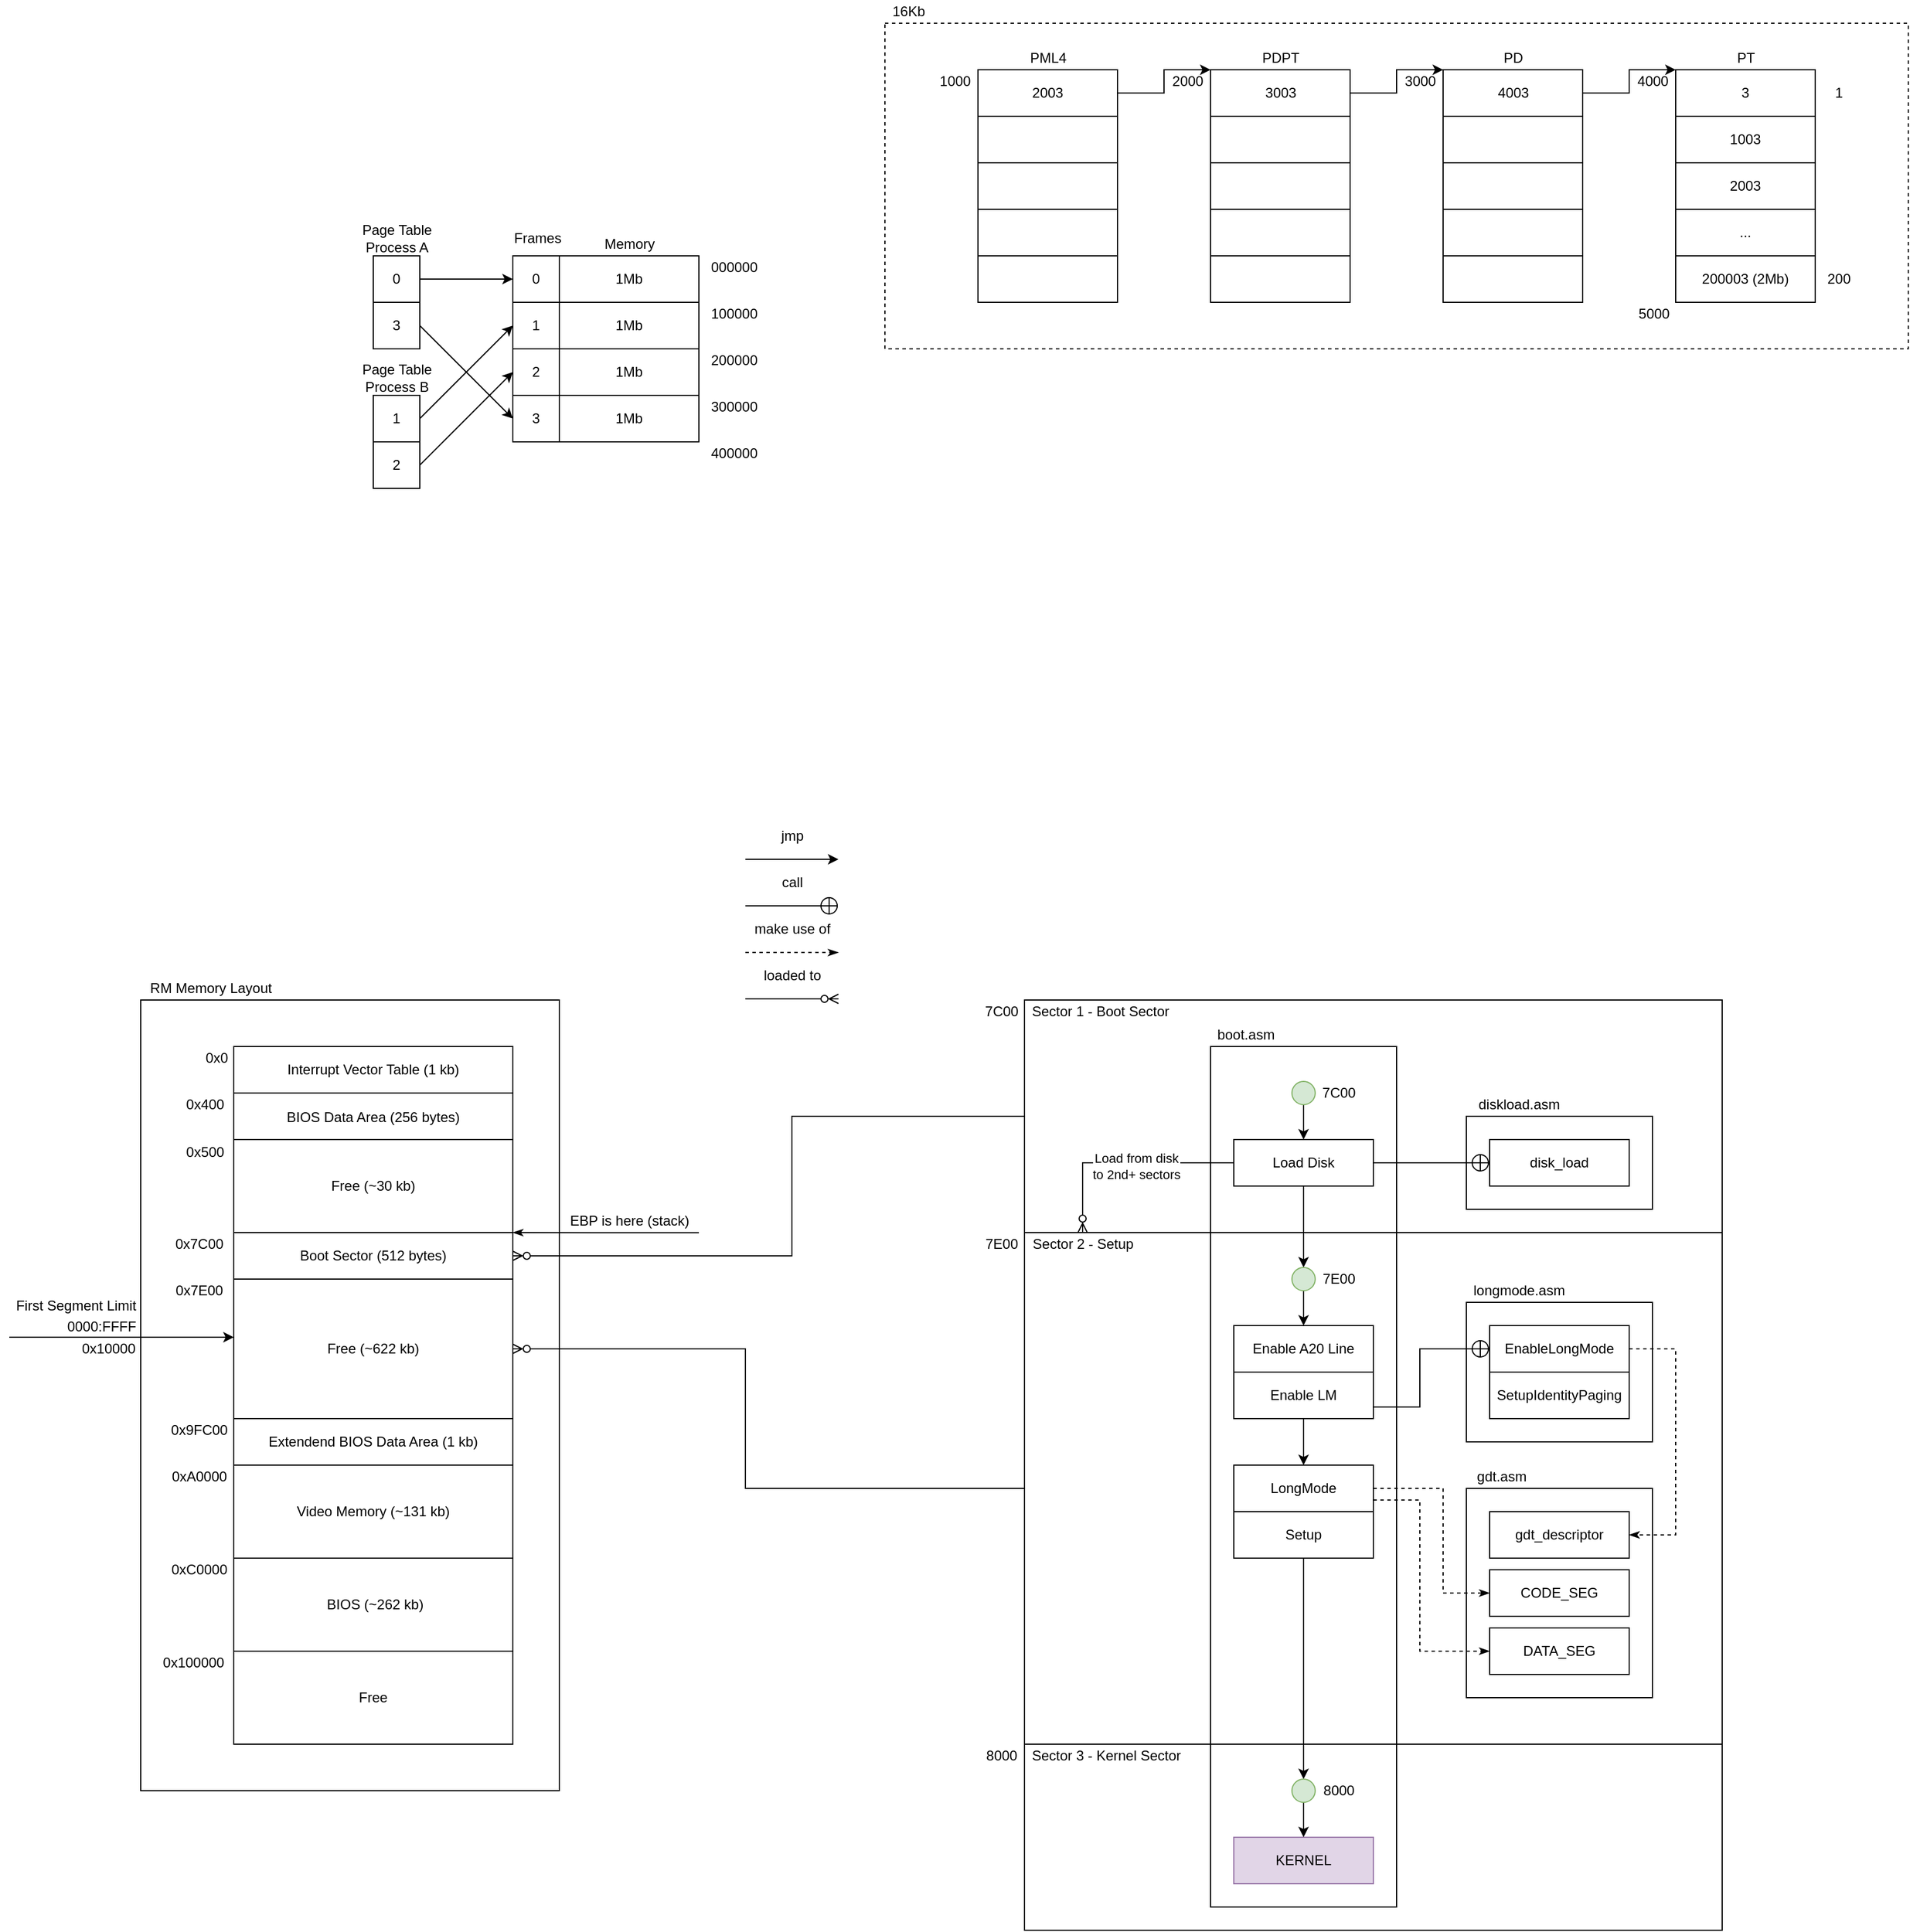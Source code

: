 <mxfile version="13.6.5">
    <diagram id="izmF_bscHp4DHaRj6V_l" name="Page-1">
        <mxGraphModel dx="2206" dy="2030" grid="1" gridSize="10" guides="1" tooltips="1" connect="1" arrows="1" fold="1" page="0" pageScale="1" pageWidth="850" pageHeight="1100" math="0" shadow="0">
            <root>
                <mxCell id="0"/>
                <mxCell id="1" parent="0"/>
                <mxCell id="282" value="" style="whiteSpace=wrap;html=1;fillColor=none;dashed=1;" vertex="1" parent="1">
                    <mxGeometry x="-240" y="-960" width="880" height="280" as="geometry"/>
                </mxCell>
                <mxCell id="169" value="" style="whiteSpace=wrap;html=1;fillColor=none;" parent="1" vertex="1">
                    <mxGeometry x="-120" y="520" width="600" height="160" as="geometry"/>
                </mxCell>
                <mxCell id="137" style="rounded=0;orthogonalLoop=1;jettySize=auto;html=1;exitX=0;exitY=0.5;exitDx=0;exitDy=0;entryX=1;entryY=0.5;entryDx=0;entryDy=0;endArrow=ERzeroToMany;endFill=1;edgeStyle=orthogonalEdgeStyle;" parent="1" source="62" target="114" edge="1">
                    <mxGeometry relative="1" as="geometry">
                        <Array as="points">
                            <mxPoint x="-360" y="300"/>
                            <mxPoint x="-360" y="180"/>
                        </Array>
                    </mxGeometry>
                </mxCell>
                <mxCell id="62" value="" style="whiteSpace=wrap;html=1;fillColor=none;" parent="1" vertex="1">
                    <mxGeometry x="-120" y="80" width="600" height="440" as="geometry"/>
                </mxCell>
                <mxCell id="132" style="rounded=0;orthogonalLoop=1;jettySize=auto;html=1;exitX=0;exitY=0.5;exitDx=0;exitDy=0;entryX=1;entryY=0.5;entryDx=0;entryDy=0;endArrow=ERzeroToMany;endFill=1;edgeStyle=orthogonalEdgeStyle;" parent="1" source="63" target="113" edge="1">
                    <mxGeometry relative="1" as="geometry">
                        <Array as="points">
                            <mxPoint x="-320" y="-20"/>
                            <mxPoint x="-320" y="100"/>
                        </Array>
                    </mxGeometry>
                </mxCell>
                <mxCell id="63" value="" style="whiteSpace=wrap;html=1;fillColor=none;" parent="1" vertex="1">
                    <mxGeometry x="-120" y="-120" width="600" height="200" as="geometry"/>
                </mxCell>
                <mxCell id="64" value="" style="whiteSpace=wrap;html=1;fillColor=none;" parent="1" vertex="1">
                    <mxGeometry x="40" y="-80" width="160" height="740" as="geometry"/>
                </mxCell>
                <mxCell id="65" value="boot.asm" style="text;html=1;align=center;verticalAlign=middle;resizable=0;points=[];autosize=1;" parent="1" vertex="1">
                    <mxGeometry x="40" y="-100" width="60" height="20" as="geometry"/>
                </mxCell>
                <mxCell id="66" style="edgeStyle=orthogonalEdgeStyle;rounded=0;orthogonalLoop=1;jettySize=auto;html=1;exitX=1;exitY=0.5;exitDx=0;exitDy=0;startArrow=none;startFill=0;endArrow=circlePlus;endFill=0;entryX=0;entryY=0.5;entryDx=0;entryDy=0;" parent="1" source="68" target="85" edge="1">
                    <mxGeometry relative="1" as="geometry"/>
                </mxCell>
                <mxCell id="107" style="edgeStyle=orthogonalEdgeStyle;rounded=0;orthogonalLoop=1;jettySize=auto;html=1;exitX=0;exitY=0.5;exitDx=0;exitDy=0;entryX=0.5;entryY=0;entryDx=0;entryDy=0;entryPerimeter=0;endArrow=ERzeroToMany;endFill=1;" parent="1" source="68" target="93" edge="1">
                    <mxGeometry relative="1" as="geometry"/>
                </mxCell>
                <mxCell id="108" value="Load from disk&lt;br&gt;to 2nd+ sectors" style="edgeLabel;html=1;align=center;verticalAlign=middle;resizable=0;points=[];" parent="107" vertex="1" connectable="0">
                    <mxGeometry x="-0.111" y="3" relative="1" as="geometry">
                        <mxPoint as="offset"/>
                    </mxGeometry>
                </mxCell>
                <mxCell id="207" style="edgeStyle=orthogonalEdgeStyle;rounded=0;orthogonalLoop=1;jettySize=auto;html=1;exitX=0.5;exitY=1;exitDx=0;exitDy=0;entryX=0.5;entryY=0;entryDx=0;entryDy=0;" parent="1" source="68" target="205" edge="1">
                    <mxGeometry relative="1" as="geometry"/>
                </mxCell>
                <mxCell id="68" value="Load Disk" style="whiteSpace=wrap;html=1;" parent="1" vertex="1">
                    <mxGeometry x="60" width="120" height="40" as="geometry"/>
                </mxCell>
                <mxCell id="81" value="KERNEL" style="whiteSpace=wrap;html=1;fillColor=#e1d5e7;strokeColor=#9673a6;" parent="1" vertex="1">
                    <mxGeometry x="60" y="600" width="120" height="40" as="geometry"/>
                </mxCell>
                <mxCell id="82" value="" style="group" parent="1" vertex="1" connectable="0">
                    <mxGeometry x="280" y="-40" width="160" height="120" as="geometry"/>
                </mxCell>
                <mxCell id="83" value="" style="whiteSpace=wrap;html=1;fillColor=none;" parent="82" vertex="1">
                    <mxGeometry x="-20" y="20" width="160" height="80" as="geometry"/>
                </mxCell>
                <mxCell id="84" value="diskload.asm" style="text;html=1;align=center;verticalAlign=middle;resizable=0;points=[];autosize=1;" parent="82" vertex="1">
                    <mxGeometry x="-20" width="90" height="20" as="geometry"/>
                </mxCell>
                <mxCell id="85" value="disk_load" style="whiteSpace=wrap;html=1;" parent="82" vertex="1">
                    <mxGeometry y="40" width="120" height="40" as="geometry"/>
                </mxCell>
                <mxCell id="92" value="Sector 1 - Boot Sector" style="text;html=1;align=center;verticalAlign=middle;resizable=0;points=[];autosize=1;" parent="1" vertex="1">
                    <mxGeometry x="-120" y="-120" width="130" height="20" as="geometry"/>
                </mxCell>
                <mxCell id="93" value="Sector 2 - Setup" style="text;html=1;align=center;verticalAlign=middle;resizable=0;points=[];autosize=1;" parent="1" vertex="1">
                    <mxGeometry x="-120" y="80" width="100" height="20" as="geometry"/>
                </mxCell>
                <mxCell id="163" style="edgeStyle=orthogonalEdgeStyle;rounded=0;orthogonalLoop=1;jettySize=auto;html=1;exitX=0.5;exitY=1;exitDx=0;exitDy=0;entryX=0.5;entryY=0;entryDx=0;entryDy=0;" parent="1" source="89" target="96" edge="1">
                    <mxGeometry relative="1" as="geometry"/>
                </mxCell>
                <mxCell id="165" style="edgeStyle=orthogonalEdgeStyle;rounded=0;orthogonalLoop=1;jettySize=auto;html=1;exitX=1;exitY=0.75;exitDx=0;exitDy=0;entryX=0;entryY=0.5;entryDx=0;entryDy=0;endFill=0;endArrow=circlePlus;startFill=0;" parent="1" source="89" target="157" edge="1">
                    <mxGeometry relative="1" as="geometry">
                        <Array as="points">
                            <mxPoint x="220" y="230"/>
                            <mxPoint x="220" y="180"/>
                            <mxPoint x="280" y="180"/>
                        </Array>
                    </mxGeometry>
                </mxCell>
                <mxCell id="89" value="Enable LM" style="whiteSpace=wrap;html=1;" parent="1" vertex="1">
                    <mxGeometry x="60" y="200" width="120" height="40" as="geometry"/>
                </mxCell>
                <mxCell id="74" value="" style="whiteSpace=wrap;html=1;fillColor=none;" parent="1" vertex="1">
                    <mxGeometry x="260" y="300" width="160" height="180" as="geometry"/>
                </mxCell>
                <mxCell id="75" value="gdt_descriptor" style="whiteSpace=wrap;html=1;" parent="1" vertex="1">
                    <mxGeometry x="280" y="320" width="120" height="40" as="geometry"/>
                </mxCell>
                <mxCell id="76" value="gdt.asm" style="text;html=1;align=center;verticalAlign=middle;resizable=0;points=[];autosize=1;" parent="1" vertex="1">
                    <mxGeometry x="260" y="280" width="60" height="20" as="geometry"/>
                </mxCell>
                <mxCell id="77" value="CODE_SEG" style="whiteSpace=wrap;html=1;" parent="1" vertex="1">
                    <mxGeometry x="280" y="370" width="120" height="40" as="geometry"/>
                </mxCell>
                <mxCell id="78" value="DATA_SEG" style="whiteSpace=wrap;html=1;" parent="1" vertex="1">
                    <mxGeometry x="280" y="420" width="120" height="40" as="geometry"/>
                </mxCell>
                <mxCell id="164" style="edgeStyle=orthogonalEdgeStyle;rounded=0;orthogonalLoop=1;jettySize=auto;html=1;exitX=1;exitY=0.5;exitDx=0;exitDy=0;entryX=0;entryY=0.5;entryDx=0;entryDy=0;dashed=1;endFill=1;endArrow=classicThin;" parent="1" source="96" target="77" edge="1">
                    <mxGeometry relative="1" as="geometry">
                        <Array as="points">
                            <mxPoint x="240" y="300"/>
                            <mxPoint x="240" y="390"/>
                        </Array>
                    </mxGeometry>
                </mxCell>
                <mxCell id="168" style="edgeStyle=orthogonalEdgeStyle;rounded=0;orthogonalLoop=1;jettySize=auto;html=1;exitX=1;exitY=0.75;exitDx=0;exitDy=0;entryX=0;entryY=0.5;entryDx=0;entryDy=0;dashed=1;endFill=1;endArrow=classicThin;" parent="1" source="96" target="78" edge="1">
                    <mxGeometry relative="1" as="geometry">
                        <Array as="points">
                            <mxPoint x="220" y="310"/>
                            <mxPoint x="220" y="440"/>
                        </Array>
                    </mxGeometry>
                </mxCell>
                <mxCell id="96" value="LongMode" style="whiteSpace=wrap;html=1;" parent="1" vertex="1">
                    <mxGeometry x="60" y="280" width="120" height="40" as="geometry"/>
                </mxCell>
                <mxCell id="103" style="edgeStyle=orthogonalEdgeStyle;rounded=0;orthogonalLoop=1;jettySize=auto;html=1;exitX=0.5;exitY=1;exitDx=0;exitDy=0;entryX=0.5;entryY=0;entryDx=0;entryDy=0;" parent="1" source="100" target="68" edge="1">
                    <mxGeometry relative="1" as="geometry"/>
                </mxCell>
                <mxCell id="100" value="" style="ellipse;whiteSpace=wrap;html=1;aspect=fixed;fillColor=#d5e8d4;strokeColor=#82b366;" parent="1" vertex="1">
                    <mxGeometry x="110" y="-50" width="20" height="20" as="geometry"/>
                </mxCell>
                <mxCell id="104" value="Enable A20 Line" style="whiteSpace=wrap;html=1;" parent="1" vertex="1">
                    <mxGeometry x="60" y="160" width="120" height="40" as="geometry"/>
                </mxCell>
                <mxCell id="39" style="edgeStyle=orthogonalEdgeStyle;rounded=0;orthogonalLoop=1;jettySize=auto;html=1;startArrow=none;startFill=0;endArrow=circlePlus;endFill=0;" parent="1" edge="1">
                    <mxGeometry relative="1" as="geometry">
                        <mxPoint x="-360" y="-201" as="sourcePoint"/>
                        <mxPoint x="-280" y="-201" as="targetPoint"/>
                    </mxGeometry>
                </mxCell>
                <mxCell id="40" value="call" style="text;html=1;align=center;verticalAlign=middle;resizable=0;points=[];autosize=1;" parent="1" vertex="1">
                    <mxGeometry x="-335" y="-231" width="30" height="20" as="geometry"/>
                </mxCell>
                <mxCell id="41" style="edgeStyle=orthogonalEdgeStyle;rounded=0;orthogonalLoop=1;jettySize=auto;html=1;startArrow=none;endArrow=classic;" parent="1" edge="1">
                    <mxGeometry relative="1" as="geometry">
                        <mxPoint x="-360" y="-241" as="sourcePoint"/>
                        <mxPoint x="-280" y="-241" as="targetPoint"/>
                    </mxGeometry>
                </mxCell>
                <mxCell id="42" value="jmp" style="text;html=1;align=center;verticalAlign=middle;resizable=0;points=[];autosize=1;" parent="1" vertex="1">
                    <mxGeometry x="-335" y="-271" width="30" height="20" as="geometry"/>
                </mxCell>
                <mxCell id="43" style="edgeStyle=orthogonalEdgeStyle;rounded=0;orthogonalLoop=1;jettySize=auto;html=1;startArrow=none;endArrow=classicThin;dashed=1;endFill=1;" parent="1" edge="1">
                    <mxGeometry relative="1" as="geometry">
                        <mxPoint x="-360" y="-160.82" as="sourcePoint"/>
                        <mxPoint x="-280" y="-160.82" as="targetPoint"/>
                    </mxGeometry>
                </mxCell>
                <mxCell id="44" value="make use of" style="text;html=1;align=center;verticalAlign=middle;resizable=0;points=[];autosize=1;" parent="1" vertex="1">
                    <mxGeometry x="-360" y="-190.82" width="80" height="20" as="geometry"/>
                </mxCell>
                <mxCell id="134" value="loaded to" style="text;html=1;align=center;verticalAlign=middle;resizable=0;points=[];autosize=1;" parent="1" vertex="1">
                    <mxGeometry x="-350" y="-151" width="60" height="20" as="geometry"/>
                </mxCell>
                <mxCell id="135" style="edgeStyle=orthogonalEdgeStyle;rounded=0;orthogonalLoop=1;jettySize=auto;html=1;startArrow=none;endArrow=ERzeroToMany;endFill=1;" parent="1" edge="1">
                    <mxGeometry relative="1" as="geometry">
                        <mxPoint x="-360.0" y="-121.0" as="sourcePoint"/>
                        <mxPoint x="-280.0" y="-121.0" as="targetPoint"/>
                    </mxGeometry>
                </mxCell>
                <mxCell id="138" value="" style="group" parent="1" vertex="1" connectable="0">
                    <mxGeometry x="-880" y="-140" width="360" height="700" as="geometry"/>
                </mxCell>
                <mxCell id="129" value="" style="rounded=0;whiteSpace=wrap;html=1;fillColor=none;" parent="138" vertex="1">
                    <mxGeometry y="20" width="360" height="680" as="geometry"/>
                </mxCell>
                <mxCell id="110" value="&lt;div&gt;Interrupt Vector Table (1 kb)&lt;/div&gt;" style="rounded=0;whiteSpace=wrap;html=1;" parent="138" vertex="1">
                    <mxGeometry x="80" y="60" width="240" height="40" as="geometry"/>
                </mxCell>
                <mxCell id="111" value="&lt;div&gt;BIOS Data Area (256 bytes)&lt;/div&gt;" style="rounded=0;whiteSpace=wrap;html=1;" parent="138" vertex="1">
                    <mxGeometry x="80" y="100" width="240" height="41" as="geometry"/>
                </mxCell>
                <mxCell id="112" value="Free (~30 kb)" style="rounded=0;whiteSpace=wrap;html=1;" parent="138" vertex="1">
                    <mxGeometry x="80" y="140" width="240" height="80" as="geometry"/>
                </mxCell>
                <mxCell id="113" value="&lt;div&gt;Boot Sector (512 bytes)&lt;/div&gt;" style="rounded=0;whiteSpace=wrap;html=1;" parent="138" vertex="1">
                    <mxGeometry x="80" y="220" width="240" height="40" as="geometry"/>
                </mxCell>
                <mxCell id="114" value="&lt;div&gt;Free (~622 kb)&lt;/div&gt;" style="rounded=0;whiteSpace=wrap;html=1;" parent="138" vertex="1">
                    <mxGeometry x="80" y="260" width="240" height="120" as="geometry"/>
                </mxCell>
                <mxCell id="115" value="&lt;div&gt;Extendend BIOS Data Area (1 kb)&lt;/div&gt;" style="rounded=0;whiteSpace=wrap;html=1;" parent="138" vertex="1">
                    <mxGeometry x="80" y="380" width="240" height="40" as="geometry"/>
                </mxCell>
                <mxCell id="117" value="&lt;div&gt;Video Memory (~131 kb)&lt;/div&gt;" style="rounded=0;whiteSpace=wrap;html=1;" parent="138" vertex="1">
                    <mxGeometry x="80" y="420" width="240" height="80" as="geometry"/>
                </mxCell>
                <mxCell id="118" value="&lt;div&gt;&amp;nbsp;BIOS (~262 kb)&lt;/div&gt;" style="rounded=0;whiteSpace=wrap;html=1;" parent="138" vertex="1">
                    <mxGeometry x="80" y="500" width="240" height="80" as="geometry"/>
                </mxCell>
                <mxCell id="119" value="&lt;div&gt;Free&lt;/div&gt;" style="rounded=0;whiteSpace=wrap;html=1;" parent="138" vertex="1">
                    <mxGeometry x="80" y="580" width="240" height="80" as="geometry"/>
                </mxCell>
                <mxCell id="120" value="0x0" style="text;html=1;align=center;verticalAlign=middle;resizable=0;points=[];autosize=1;" parent="138" vertex="1">
                    <mxGeometry x="50" y="60" width="30" height="20" as="geometry"/>
                </mxCell>
                <mxCell id="121" value="0x400" style="text;html=1;align=center;verticalAlign=middle;resizable=0;points=[];autosize=1;" parent="138" vertex="1">
                    <mxGeometry x="30" y="100" width="50" height="20" as="geometry"/>
                </mxCell>
                <mxCell id="122" value="0x500" style="text;html=1;align=center;verticalAlign=middle;resizable=0;points=[];autosize=1;" parent="138" vertex="1">
                    <mxGeometry x="30" y="141" width="50" height="20" as="geometry"/>
                </mxCell>
                <mxCell id="123" value="0x7C00" style="text;html=1;align=center;verticalAlign=middle;resizable=0;points=[];autosize=1;" parent="138" vertex="1">
                    <mxGeometry x="20" y="220" width="60" height="20" as="geometry"/>
                </mxCell>
                <mxCell id="124" value="0x7E00" style="text;html=1;align=center;verticalAlign=middle;resizable=0;points=[];autosize=1;" parent="138" vertex="1">
                    <mxGeometry x="20" y="260" width="60" height="20" as="geometry"/>
                </mxCell>
                <mxCell id="125" value="0x9FC00" style="text;html=1;align=center;verticalAlign=middle;resizable=0;points=[];autosize=1;" parent="138" vertex="1">
                    <mxGeometry x="20" y="380" width="60" height="20" as="geometry"/>
                </mxCell>
                <mxCell id="126" value="0xA0000" style="text;html=1;align=center;verticalAlign=middle;resizable=0;points=[];autosize=1;" parent="138" vertex="1">
                    <mxGeometry x="20" y="420" width="60" height="20" as="geometry"/>
                </mxCell>
                <mxCell id="127" value="0xC0000" style="text;html=1;align=center;verticalAlign=middle;resizable=0;points=[];autosize=1;" parent="138" vertex="1">
                    <mxGeometry x="20" y="500" width="60" height="20" as="geometry"/>
                </mxCell>
                <mxCell id="128" value="0x100000" style="text;html=1;align=center;verticalAlign=middle;resizable=0;points=[];autosize=1;" parent="138" vertex="1">
                    <mxGeometry x="10" y="580" width="70" height="20" as="geometry"/>
                </mxCell>
                <mxCell id="130" value="RM Memory Layout" style="text;html=1;align=center;verticalAlign=middle;resizable=0;points=[];autosize=1;" parent="138" vertex="1">
                    <mxGeometry width="120" height="20" as="geometry"/>
                </mxCell>
                <mxCell id="143" value="EBP is here (stack)" style="text;html=1;align=center;verticalAlign=middle;resizable=0;points=[];autosize=1;" parent="1" vertex="1">
                    <mxGeometry x="-520" y="60" width="120" height="20" as="geometry"/>
                </mxCell>
                <mxCell id="141" value="" style="endArrow=classicThin;html=1;endFill=1;" parent="1" edge="1">
                    <mxGeometry width="50" height="50" relative="1" as="geometry">
                        <mxPoint x="-400" y="80.18" as="sourcePoint"/>
                        <mxPoint x="-560" y="80" as="targetPoint"/>
                    </mxGeometry>
                </mxCell>
                <mxCell id="151" value="0x10000" style="text;html=1;align=center;verticalAlign=middle;resizable=0;points=[];autosize=1;" parent="1" vertex="1">
                    <mxGeometry x="-936" y="171" width="56" height="18" as="geometry"/>
                </mxCell>
                <mxCell id="152" value="" style="endArrow=classic;html=1;entryX=0;entryY=0.75;entryDx=0;entryDy=0;" parent="1" edge="1">
                    <mxGeometry width="50" height="50" relative="1" as="geometry">
                        <mxPoint x="-993" y="170" as="sourcePoint"/>
                        <mxPoint x="-800" y="170" as="targetPoint"/>
                    </mxGeometry>
                </mxCell>
                <mxCell id="153" value="First Segment Limit" style="text;html=1;align=center;verticalAlign=middle;resizable=0;points=[];autosize=1;" parent="1" vertex="1">
                    <mxGeometry x="-993" y="134" width="113" height="18" as="geometry"/>
                </mxCell>
                <mxCell id="154" value="0000:FFFF" style="text;html=1;align=center;verticalAlign=middle;resizable=0;points=[];autosize=1;" parent="1" vertex="1">
                    <mxGeometry x="-949" y="152" width="69" height="18" as="geometry"/>
                </mxCell>
                <mxCell id="155" value="" style="whiteSpace=wrap;html=1;fillColor=none;" parent="1" vertex="1">
                    <mxGeometry x="260" y="140" width="160" height="120" as="geometry"/>
                </mxCell>
                <mxCell id="156" value="longmode.asm" style="text;html=1;align=center;verticalAlign=middle;resizable=0;points=[];autosize=1;" parent="1" vertex="1">
                    <mxGeometry x="260" y="120" width="90" height="20" as="geometry"/>
                </mxCell>
                <mxCell id="167" style="edgeStyle=orthogonalEdgeStyle;rounded=0;orthogonalLoop=1;jettySize=auto;html=1;exitX=1;exitY=0.5;exitDx=0;exitDy=0;entryX=1;entryY=0.5;entryDx=0;entryDy=0;dashed=1;endFill=1;endArrow=classicThin;" parent="1" source="157" target="75" edge="1">
                    <mxGeometry relative="1" as="geometry">
                        <Array as="points">
                            <mxPoint x="440" y="180"/>
                            <mxPoint x="440" y="340"/>
                        </Array>
                    </mxGeometry>
                </mxCell>
                <mxCell id="157" value="EnableLongMode" style="whiteSpace=wrap;html=1;" parent="1" vertex="1">
                    <mxGeometry x="280" y="160" width="120" height="40" as="geometry"/>
                </mxCell>
                <mxCell id="162" value="SetupIdentityPaging" style="whiteSpace=wrap;html=1;" parent="1" vertex="1">
                    <mxGeometry x="280" y="200" width="120" height="40" as="geometry"/>
                </mxCell>
                <mxCell id="170" value="Sector 3 - Kernel Sector" style="text;html=1;align=center;verticalAlign=middle;resizable=0;points=[];autosize=1;" parent="1" vertex="1">
                    <mxGeometry x="-120" y="520" width="140" height="20" as="geometry"/>
                </mxCell>
                <mxCell id="211" style="edgeStyle=orthogonalEdgeStyle;rounded=0;orthogonalLoop=1;jettySize=auto;html=1;exitX=0.5;exitY=1;exitDx=0;exitDy=0;entryX=0.5;entryY=0;entryDx=0;entryDy=0;" parent="1" source="171" target="209" edge="1">
                    <mxGeometry relative="1" as="geometry"/>
                </mxCell>
                <mxCell id="171" value="Setup" style="whiteSpace=wrap;html=1;" parent="1" vertex="1">
                    <mxGeometry x="60" y="320" width="120" height="40" as="geometry"/>
                </mxCell>
                <mxCell id="199" value="7C00" style="text;html=1;align=center;verticalAlign=middle;resizable=0;points=[];autosize=1;" parent="1" vertex="1">
                    <mxGeometry x="-160" y="-120" width="40" height="20" as="geometry"/>
                </mxCell>
                <mxCell id="200" value="7E00" style="text;html=1;align=center;verticalAlign=middle;resizable=0;points=[];autosize=1;" parent="1" vertex="1">
                    <mxGeometry x="-160" y="80" width="40" height="20" as="geometry"/>
                </mxCell>
                <mxCell id="201" value="8000" style="text;html=1;align=center;verticalAlign=middle;resizable=0;points=[];autosize=1;" parent="1" vertex="1">
                    <mxGeometry x="-160" y="520" width="40" height="20" as="geometry"/>
                </mxCell>
                <mxCell id="206" style="edgeStyle=orthogonalEdgeStyle;rounded=0;orthogonalLoop=1;jettySize=auto;html=1;exitX=0.5;exitY=1;exitDx=0;exitDy=0;entryX=0.5;entryY=0;entryDx=0;entryDy=0;" parent="1" source="205" target="104" edge="1">
                    <mxGeometry relative="1" as="geometry"/>
                </mxCell>
                <mxCell id="205" value="" style="ellipse;whiteSpace=wrap;html=1;aspect=fixed;fillColor=#d5e8d4;strokeColor=#82b366;" parent="1" vertex="1">
                    <mxGeometry x="110" y="110" width="20" height="20" as="geometry"/>
                </mxCell>
                <mxCell id="208" value="7E00" style="text;html=1;align=center;verticalAlign=middle;resizable=0;points=[];autosize=1;" parent="1" vertex="1">
                    <mxGeometry x="130" y="110" width="40" height="20" as="geometry"/>
                </mxCell>
                <mxCell id="210" style="edgeStyle=orthogonalEdgeStyle;rounded=0;orthogonalLoop=1;jettySize=auto;html=1;exitX=0.5;exitY=1;exitDx=0;exitDy=0;entryX=0.5;entryY=0;entryDx=0;entryDy=0;" parent="1" source="209" target="81" edge="1">
                    <mxGeometry relative="1" as="geometry"/>
                </mxCell>
                <mxCell id="209" value="" style="ellipse;whiteSpace=wrap;html=1;aspect=fixed;fillColor=#d5e8d4;strokeColor=#82b366;" parent="1" vertex="1">
                    <mxGeometry x="110" y="550" width="20" height="20" as="geometry"/>
                </mxCell>
                <mxCell id="212" value="8000" style="text;html=1;align=center;verticalAlign=middle;resizable=0;points=[];autosize=1;" parent="1" vertex="1">
                    <mxGeometry x="130" y="550" width="40" height="20" as="geometry"/>
                </mxCell>
                <mxCell id="213" value="7C00" style="text;html=1;align=center;verticalAlign=middle;resizable=0;points=[];autosize=1;" parent="1" vertex="1">
                    <mxGeometry x="130" y="-50" width="40" height="20" as="geometry"/>
                </mxCell>
                <mxCell id="214" value="1Mb" style="whiteSpace=wrap;html=1;" parent="1" vertex="1">
                    <mxGeometry x="-520" y="-760" width="120" height="40" as="geometry"/>
                </mxCell>
                <mxCell id="215" value="1Mb" style="whiteSpace=wrap;html=1;" parent="1" vertex="1">
                    <mxGeometry x="-520" y="-720" width="120" height="40" as="geometry"/>
                </mxCell>
                <mxCell id="216" value="&lt;span&gt;1Mb&lt;/span&gt;" style="whiteSpace=wrap;html=1;" parent="1" vertex="1">
                    <mxGeometry x="-520" y="-680" width="120" height="40" as="geometry"/>
                </mxCell>
                <mxCell id="217" value="&lt;span&gt;1Mb&lt;/span&gt;" style="whiteSpace=wrap;html=1;" parent="1" vertex="1">
                    <mxGeometry x="-520" y="-640" width="120" height="40" as="geometry"/>
                </mxCell>
                <mxCell id="218" value="000000" style="text;html=1;align=center;verticalAlign=middle;resizable=0;points=[];autosize=1;" parent="1" vertex="1">
                    <mxGeometry x="-400" y="-760" width="60" height="20" as="geometry"/>
                </mxCell>
                <mxCell id="219" value="100000" style="text;html=1;align=center;verticalAlign=middle;resizable=0;points=[];autosize=1;" parent="1" vertex="1">
                    <mxGeometry x="-400" y="-720" width="60" height="20" as="geometry"/>
                </mxCell>
                <mxCell id="220" value="200000" style="text;html=1;align=center;verticalAlign=middle;resizable=0;points=[];autosize=1;" parent="1" vertex="1">
                    <mxGeometry x="-400" y="-680" width="60" height="20" as="geometry"/>
                </mxCell>
                <mxCell id="221" value="300000" style="text;html=1;align=center;verticalAlign=middle;resizable=0;points=[];autosize=1;" parent="1" vertex="1">
                    <mxGeometry x="-400" y="-640" width="60" height="20" as="geometry"/>
                </mxCell>
                <mxCell id="222" value="400000" style="text;html=1;align=center;verticalAlign=middle;resizable=0;points=[];autosize=1;" parent="1" vertex="1">
                    <mxGeometry x="-400" y="-600" width="60" height="20" as="geometry"/>
                </mxCell>
                <mxCell id="235" style="edgeStyle=orthogonalEdgeStyle;rounded=0;orthogonalLoop=1;jettySize=auto;html=1;exitX=1;exitY=0.5;exitDx=0;exitDy=0;entryX=0;entryY=0.5;entryDx=0;entryDy=0;" parent="1" source="223" target="225" edge="1">
                    <mxGeometry relative="1" as="geometry"/>
                </mxCell>
                <mxCell id="223" value="0" style="whiteSpace=wrap;html=1;" parent="1" vertex="1">
                    <mxGeometry x="-680" y="-760" width="40" height="40" as="geometry"/>
                </mxCell>
                <mxCell id="224" value="Page Table&lt;br&gt;Process A" style="text;html=1;align=center;verticalAlign=middle;resizable=0;points=[];autosize=1;" parent="1" vertex="1">
                    <mxGeometry x="-700" y="-790" width="80" height="30" as="geometry"/>
                </mxCell>
                <mxCell id="225" value="0" style="whiteSpace=wrap;html=1;" parent="1" vertex="1">
                    <mxGeometry x="-560" y="-760" width="40" height="40" as="geometry"/>
                </mxCell>
                <mxCell id="226" value="Frames" style="text;html=1;align=center;verticalAlign=middle;resizable=0;points=[];autosize=1;" parent="1" vertex="1">
                    <mxGeometry x="-565" y="-784" width="51" height="18" as="geometry"/>
                </mxCell>
                <mxCell id="227" value="1" style="whiteSpace=wrap;html=1;" parent="1" vertex="1">
                    <mxGeometry x="-560" y="-720" width="40" height="40" as="geometry"/>
                </mxCell>
                <mxCell id="228" value="2" style="whiteSpace=wrap;html=1;" parent="1" vertex="1">
                    <mxGeometry x="-560" y="-680" width="40" height="40" as="geometry"/>
                </mxCell>
                <mxCell id="229" value="3" style="whiteSpace=wrap;html=1;" parent="1" vertex="1">
                    <mxGeometry x="-560" y="-640" width="40" height="40" as="geometry"/>
                </mxCell>
                <mxCell id="230" value="Memory" style="text;html=1;align=center;verticalAlign=middle;resizable=0;points=[];autosize=1;" parent="1" vertex="1">
                    <mxGeometry x="-490" y="-780" width="60" height="20" as="geometry"/>
                </mxCell>
                <mxCell id="237" style="rounded=0;orthogonalLoop=1;jettySize=auto;html=1;exitX=1;exitY=0.5;exitDx=0;exitDy=0;entryX=0;entryY=0.5;entryDx=0;entryDy=0;" parent="1" source="231" target="227" edge="1">
                    <mxGeometry relative="1" as="geometry"/>
                </mxCell>
                <mxCell id="231" value="1" style="whiteSpace=wrap;html=1;" parent="1" vertex="1">
                    <mxGeometry x="-680" y="-640" width="40" height="40" as="geometry"/>
                </mxCell>
                <mxCell id="232" value="Page Table&lt;br&gt;Process B" style="text;html=1;align=center;verticalAlign=middle;resizable=0;points=[];autosize=1;" parent="1" vertex="1">
                    <mxGeometry x="-700" y="-670" width="80" height="30" as="geometry"/>
                </mxCell>
                <mxCell id="236" style="rounded=0;orthogonalLoop=1;jettySize=auto;html=1;exitX=1;exitY=0.5;exitDx=0;exitDy=0;entryX=0;entryY=0.5;entryDx=0;entryDy=0;" parent="1" source="233" target="229" edge="1">
                    <mxGeometry relative="1" as="geometry"/>
                </mxCell>
                <mxCell id="233" value="3" style="whiteSpace=wrap;html=1;" parent="1" vertex="1">
                    <mxGeometry x="-680" y="-720" width="40" height="40" as="geometry"/>
                </mxCell>
                <mxCell id="238" style="edgeStyle=none;rounded=0;orthogonalLoop=1;jettySize=auto;html=1;exitX=1;exitY=0.5;exitDx=0;exitDy=0;entryX=0;entryY=0.5;entryDx=0;entryDy=0;" parent="1" source="234" target="228" edge="1">
                    <mxGeometry relative="1" as="geometry"/>
                </mxCell>
                <mxCell id="234" value="2" style="whiteSpace=wrap;html=1;" parent="1" vertex="1">
                    <mxGeometry x="-680" y="-600" width="40" height="40" as="geometry"/>
                </mxCell>
                <mxCell id="268" style="edgeStyle=orthogonalEdgeStyle;rounded=0;orthogonalLoop=1;jettySize=auto;html=1;exitX=1;exitY=0.5;exitDx=0;exitDy=0;entryX=0;entryY=0;entryDx=0;entryDy=0;" parent="1" source="239" target="245" edge="1">
                    <mxGeometry relative="1" as="geometry">
                        <Array as="points">
                            <mxPoint y="-900"/>
                            <mxPoint y="-920"/>
                        </Array>
                    </mxGeometry>
                </mxCell>
                <mxCell id="239" value="2003" style="whiteSpace=wrap;html=1;" parent="1" vertex="1">
                    <mxGeometry x="-160" y="-920" width="120" height="40" as="geometry"/>
                </mxCell>
                <mxCell id="240" value="" style="whiteSpace=wrap;html=1;" parent="1" vertex="1">
                    <mxGeometry x="-160" y="-880" width="120" height="40" as="geometry"/>
                </mxCell>
                <mxCell id="241" value="" style="whiteSpace=wrap;html=1;" parent="1" vertex="1">
                    <mxGeometry x="-160" y="-840" width="120" height="40" as="geometry"/>
                </mxCell>
                <mxCell id="242" value="" style="whiteSpace=wrap;html=1;" parent="1" vertex="1">
                    <mxGeometry x="-160" y="-800" width="120" height="40" as="geometry"/>
                </mxCell>
                <mxCell id="243" value="PML4" style="text;html=1;align=center;verticalAlign=middle;resizable=0;points=[];autosize=1;" parent="1" vertex="1">
                    <mxGeometry x="-125" y="-940" width="50" height="20" as="geometry"/>
                </mxCell>
                <mxCell id="271" style="edgeStyle=orthogonalEdgeStyle;rounded=0;orthogonalLoop=1;jettySize=auto;html=1;exitX=1;exitY=0.5;exitDx=0;exitDy=0;entryX=0;entryY=0;entryDx=0;entryDy=0;" parent="1" source="245" target="250" edge="1">
                    <mxGeometry relative="1" as="geometry">
                        <Array as="points">
                            <mxPoint x="200" y="-900"/>
                            <mxPoint x="200" y="-920"/>
                        </Array>
                    </mxGeometry>
                </mxCell>
                <mxCell id="245" value="" style="whiteSpace=wrap;html=1;" parent="1" vertex="1">
                    <mxGeometry x="40" y="-920" width="120" height="40" as="geometry"/>
                </mxCell>
                <mxCell id="246" value="" style="whiteSpace=wrap;html=1;" parent="1" vertex="1">
                    <mxGeometry x="40" y="-880" width="120" height="40" as="geometry"/>
                </mxCell>
                <mxCell id="247" value="" style="whiteSpace=wrap;html=1;" parent="1" vertex="1">
                    <mxGeometry x="40" y="-840" width="120" height="40" as="geometry"/>
                </mxCell>
                <mxCell id="248" value="" style="whiteSpace=wrap;html=1;" parent="1" vertex="1">
                    <mxGeometry x="40" y="-800" width="120" height="40" as="geometry"/>
                </mxCell>
                <mxCell id="249" value="PDPT" style="text;html=1;align=center;verticalAlign=middle;resizable=0;points=[];autosize=1;" parent="1" vertex="1">
                    <mxGeometry x="75" y="-940" width="50" height="20" as="geometry"/>
                </mxCell>
                <mxCell id="272" style="edgeStyle=orthogonalEdgeStyle;rounded=0;orthogonalLoop=1;jettySize=auto;html=1;exitX=1;exitY=0.5;exitDx=0;exitDy=0;entryX=0;entryY=0;entryDx=0;entryDy=0;" parent="1" source="250" target="255" edge="1">
                    <mxGeometry relative="1" as="geometry">
                        <Array as="points">
                            <mxPoint x="400" y="-900"/>
                            <mxPoint x="400" y="-920"/>
                        </Array>
                    </mxGeometry>
                </mxCell>
                <mxCell id="250" value="" style="whiteSpace=wrap;html=1;" parent="1" vertex="1">
                    <mxGeometry x="240" y="-920" width="120" height="40" as="geometry"/>
                </mxCell>
                <mxCell id="251" value="" style="whiteSpace=wrap;html=1;" parent="1" vertex="1">
                    <mxGeometry x="240" y="-880" width="120" height="40" as="geometry"/>
                </mxCell>
                <mxCell id="252" value="" style="whiteSpace=wrap;html=1;" parent="1" vertex="1">
                    <mxGeometry x="240" y="-840" width="120" height="40" as="geometry"/>
                </mxCell>
                <mxCell id="253" value="" style="whiteSpace=wrap;html=1;" parent="1" vertex="1">
                    <mxGeometry x="240" y="-800" width="120" height="40" as="geometry"/>
                </mxCell>
                <mxCell id="254" value="PD" style="text;html=1;align=center;verticalAlign=middle;resizable=0;points=[];autosize=1;" parent="1" vertex="1">
                    <mxGeometry x="285" y="-940" width="30" height="20" as="geometry"/>
                </mxCell>
                <mxCell id="255" value="3" style="whiteSpace=wrap;html=1;" parent="1" vertex="1">
                    <mxGeometry x="440" y="-920" width="120" height="40" as="geometry"/>
                </mxCell>
                <mxCell id="256" value="1003" style="whiteSpace=wrap;html=1;" parent="1" vertex="1">
                    <mxGeometry x="440" y="-880" width="120" height="40" as="geometry"/>
                </mxCell>
                <mxCell id="257" value="2003" style="whiteSpace=wrap;html=1;" parent="1" vertex="1">
                    <mxGeometry x="440" y="-840" width="120" height="40" as="geometry"/>
                </mxCell>
                <mxCell id="258" value="..." style="whiteSpace=wrap;html=1;" parent="1" vertex="1">
                    <mxGeometry x="440" y="-800" width="120" height="40" as="geometry"/>
                </mxCell>
                <mxCell id="259" value="PT" style="text;html=1;align=center;verticalAlign=middle;resizable=0;points=[];autosize=1;" parent="1" vertex="1">
                    <mxGeometry x="485" y="-940" width="30" height="20" as="geometry"/>
                </mxCell>
                <mxCell id="262" value="1000" style="text;html=1;align=center;verticalAlign=middle;resizable=0;points=[];autosize=1;" parent="1" vertex="1">
                    <mxGeometry x="-200" y="-920" width="40" height="20" as="geometry"/>
                </mxCell>
                <mxCell id="263" value="4000" style="text;html=1;align=center;verticalAlign=middle;resizable=0;points=[];autosize=1;" parent="1" vertex="1">
                    <mxGeometry x="400" y="-920" width="40" height="20" as="geometry"/>
                </mxCell>
                <mxCell id="264" value="2000" style="text;html=1;align=center;verticalAlign=middle;resizable=0;points=[];autosize=1;" parent="1" vertex="1">
                    <mxGeometry y="-920" width="40" height="20" as="geometry"/>
                </mxCell>
                <mxCell id="265" value="3000" style="text;html=1;align=center;verticalAlign=middle;resizable=0;points=[];autosize=1;" parent="1" vertex="1">
                    <mxGeometry x="200" y="-920" width="40" height="20" as="geometry"/>
                </mxCell>
                <mxCell id="269" value="3003" style="text;html=1;align=center;verticalAlign=middle;resizable=0;points=[];autosize=1;" parent="1" vertex="1">
                    <mxGeometry x="80" y="-910" width="40" height="20" as="geometry"/>
                </mxCell>
                <mxCell id="273" value="4003" style="text;html=1;align=center;verticalAlign=middle;resizable=0;points=[];autosize=1;" parent="1" vertex="1">
                    <mxGeometry x="280" y="-910" width="40" height="20" as="geometry"/>
                </mxCell>
                <mxCell id="274" value="200003 (2Mb)" style="whiteSpace=wrap;html=1;" parent="1" vertex="1">
                    <mxGeometry x="440" y="-760" width="120" height="40" as="geometry"/>
                </mxCell>
                <mxCell id="275" value="200" style="text;html=1;align=center;verticalAlign=middle;resizable=0;points=[];autosize=1;" parent="1" vertex="1">
                    <mxGeometry x="560" y="-750" width="40" height="20" as="geometry"/>
                </mxCell>
                <mxCell id="276" value="1" style="text;html=1;align=center;verticalAlign=middle;resizable=0;points=[];autosize=1;" parent="1" vertex="1">
                    <mxGeometry x="570" y="-910" width="20" height="20" as="geometry"/>
                </mxCell>
                <mxCell id="277" value="" style="whiteSpace=wrap;html=1;" parent="1" vertex="1">
                    <mxGeometry x="240" y="-760" width="120" height="40" as="geometry"/>
                </mxCell>
                <mxCell id="278" value="" style="whiteSpace=wrap;html=1;" parent="1" vertex="1">
                    <mxGeometry x="40" y="-760" width="120" height="40" as="geometry"/>
                </mxCell>
                <mxCell id="279" value="" style="whiteSpace=wrap;html=1;" parent="1" vertex="1">
                    <mxGeometry x="-160" y="-760" width="120" height="40" as="geometry"/>
                </mxCell>
                <mxCell id="280" value="5000" style="text;html=1;align=center;verticalAlign=middle;resizable=0;points=[];autosize=1;" parent="1" vertex="1">
                    <mxGeometry x="402" y="-719" width="37" height="18" as="geometry"/>
                </mxCell>
                <mxCell id="283" value="16Kb" style="text;html=1;align=center;verticalAlign=middle;resizable=0;points=[];autosize=1;" vertex="1" parent="1">
                    <mxGeometry x="-240" y="-980" width="40" height="20" as="geometry"/>
                </mxCell>
            </root>
        </mxGraphModel>
    </diagram>
</mxfile>